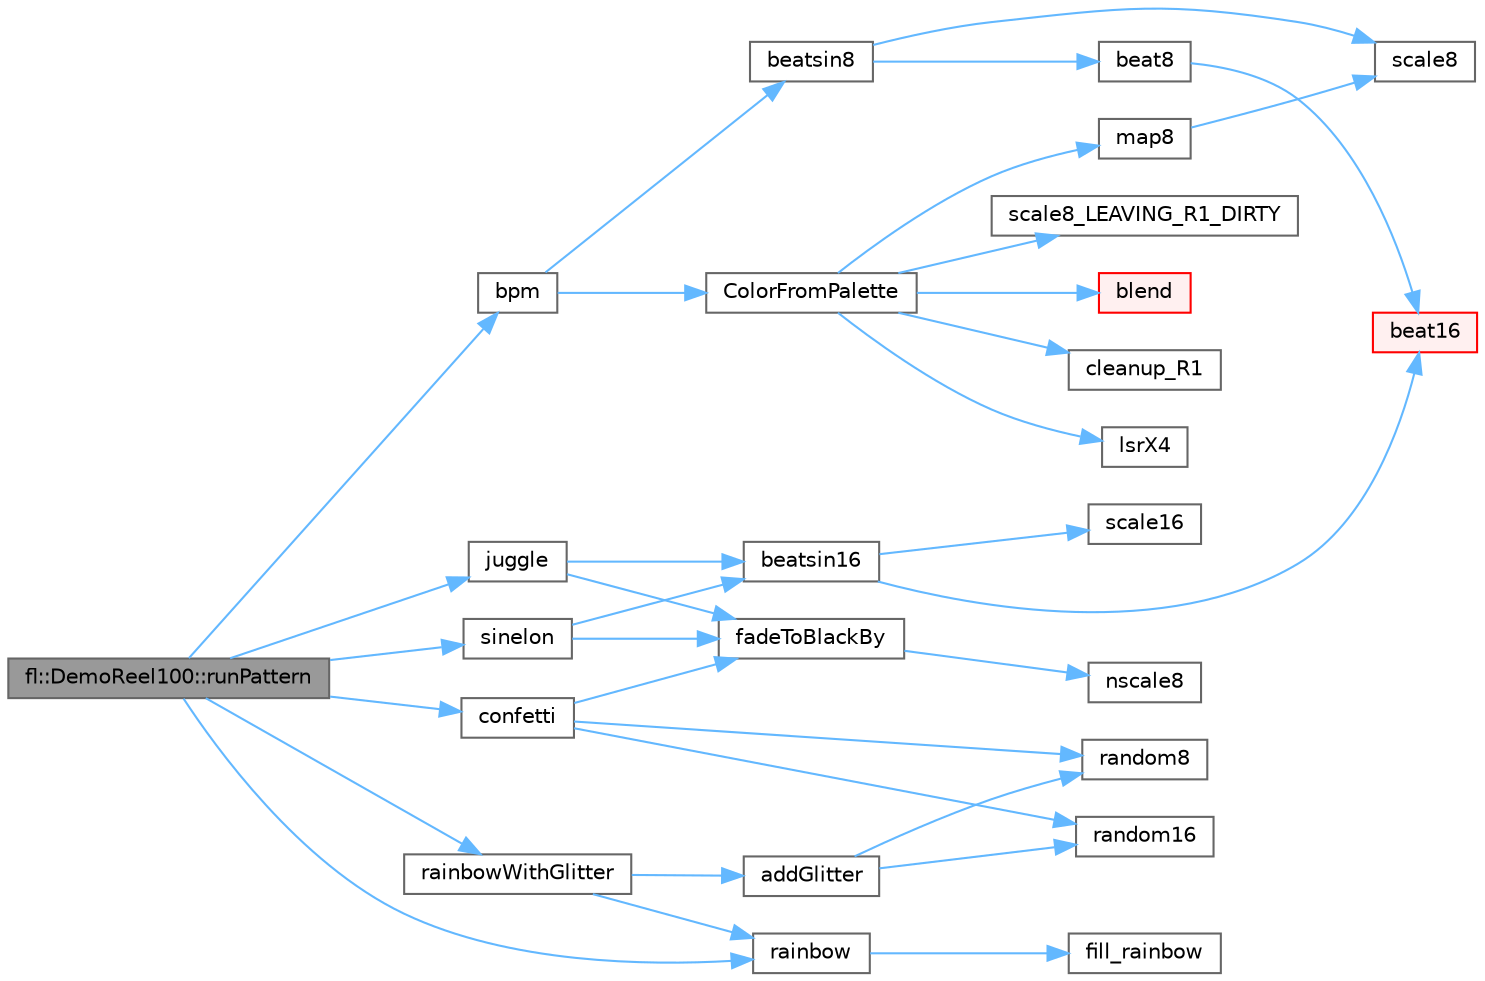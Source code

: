 digraph "fl::DemoReel100::runPattern"
{
 // LATEX_PDF_SIZE
  bgcolor="transparent";
  edge [fontname=Helvetica,fontsize=10,labelfontname=Helvetica,labelfontsize=10];
  node [fontname=Helvetica,fontsize=10,shape=box,height=0.2,width=0.4];
  rankdir="LR";
  Node1 [id="Node000001",label="fl::DemoReel100::runPattern",height=0.2,width=0.4,color="gray40", fillcolor="grey60", style="filled", fontcolor="black",tooltip=" "];
  Node1 -> Node2 [id="edge1_Node000001_Node000002",color="steelblue1",style="solid",tooltip=" "];
  Node2 [id="Node000002",label="bpm",height=0.2,width=0.4,color="grey40", fillcolor="white", style="filled",URL="$d5/d25/_demo_reel100_8ino_a4875f6d9a2b0f08d3cf221974234121b.html#a4875f6d9a2b0f08d3cf221974234121b",tooltip=" "];
  Node2 -> Node3 [id="edge2_Node000002_Node000003",color="steelblue1",style="solid",tooltip=" "];
  Node3 [id="Node000003",label="beatsin8",height=0.2,width=0.4,color="grey40", fillcolor="white", style="filled",URL="$d6/d6c/group___beat_generators_gaecd7cbfc2640407cabf75afcc7d9ddf4.html#gaecd7cbfc2640407cabf75afcc7d9ddf4",tooltip="Generates an 8-bit sine wave at a given BPM that oscillates within a given range."];
  Node3 -> Node4 [id="edge3_Node000003_Node000004",color="steelblue1",style="solid",tooltip=" "];
  Node4 [id="Node000004",label="beat8",height=0.2,width=0.4,color="grey40", fillcolor="white", style="filled",URL="$d6/d6c/group___beat_generators_ga12014943214a72eec31433d9682d4ebe.html#ga12014943214a72eec31433d9682d4ebe",tooltip="Generates an 8-bit \"sawtooth\" wave at a given BPM."];
  Node4 -> Node5 [id="edge4_Node000004_Node000005",color="steelblue1",style="solid",tooltip=" "];
  Node5 [id="Node000005",label="beat16",height=0.2,width=0.4,color="red", fillcolor="#FFF0F0", style="filled",URL="$d6/d6c/group___beat_generators_gade6acbf6fd3c9d346148bccfcafb2fe2.html#gade6acbf6fd3c9d346148bccfcafb2fe2",tooltip="Generates a 16-bit \"sawtooth\" wave at a given BPM."];
  Node3 -> Node7 [id="edge5_Node000003_Node000007",color="steelblue1",style="solid",tooltip=" "];
  Node7 [id="Node000007",label="scale8",height=0.2,width=0.4,color="grey40", fillcolor="white", style="filled",URL="$d0/da8/group___scaling_gad7535ccda9c92470c4e6ee0265585555.html#gad7535ccda9c92470c4e6ee0265585555",tooltip="Scale one byte by a second one, which is treated as the numerator of a fraction whose denominator is ..."];
  Node2 -> Node8 [id="edge6_Node000002_Node000008",color="steelblue1",style="solid",tooltip=" "];
  Node8 [id="Node000008",label="ColorFromPalette",height=0.2,width=0.4,color="grey40", fillcolor="white", style="filled",URL="$d2/d73/group___palette_colors_gac46e65aff3dd6519b33e27f0998f17cd.html#gac46e65aff3dd6519b33e27f0998f17cd",tooltip="Get a color from a palette."];
  Node8 -> Node9 [id="edge7_Node000008_Node000009",color="steelblue1",style="solid",tooltip=" "];
  Node9 [id="Node000009",label="blend",height=0.2,width=0.4,color="red", fillcolor="#FFF0F0", style="filled",URL="$dc/db8/group___color_blends_ga4f06b4423f71f77346aaf5dabe7dd05c.html#ga4f06b4423f71f77346aaf5dabe7dd05c",tooltip="Computes a new color blended some fraction of the way between two other colors."];
  Node8 -> Node12 [id="edge8_Node000008_Node000012",color="steelblue1",style="solid",tooltip=" "];
  Node12 [id="Node000012",label="cleanup_R1",height=0.2,width=0.4,color="grey40", fillcolor="white", style="filled",URL="$d0/da5/group___scaling_dirty_ga3fade00fb4cf5b937b973128198a7a79.html#ga3fade00fb4cf5b937b973128198a7a79",tooltip="Clean up the r1 register after a series of *LEAVING_R1_DIRTY calls."];
  Node8 -> Node14 [id="edge9_Node000008_Node000014",color="steelblue1",style="solid",tooltip=" "];
  Node14 [id="Node000014",label="lsrX4",height=0.2,width=0.4,color="grey40", fillcolor="white", style="filled",URL="$da/d2d/colorutils_8cpp_ab445fd8641e95a3bbd1417d9783f6170.html#ab445fd8641e95a3bbd1417d9783f6170",tooltip="Helper function to divide a number by 16, aka four logical shift right (LSR)'s."];
  Node8 -> Node15 [id="edge10_Node000008_Node000015",color="steelblue1",style="solid",tooltip=" "];
  Node15 [id="Node000015",label="map8",height=0.2,width=0.4,color="grey40", fillcolor="white", style="filled",URL="$d6/d19/group___linear_interpolation_gaf65357c7aeca9778e5a2f80a6bac2b5d.html#gaf65357c7aeca9778e5a2f80a6bac2b5d",tooltip="Map from one full-range 8-bit value into a narrower range of 8-bit values, possibly a range of hues."];
  Node15 -> Node7 [id="edge11_Node000015_Node000007",color="steelblue1",style="solid",tooltip=" "];
  Node8 -> Node13 [id="edge12_Node000008_Node000013",color="steelblue1",style="solid",tooltip=" "];
  Node13 [id="Node000013",label="scale8_LEAVING_R1_DIRTY",height=0.2,width=0.4,color="grey40", fillcolor="white", style="filled",URL="$d0/da5/group___scaling_dirty_ga7386235cada3aca429b189681d2ec56d.html#ga7386235cada3aca429b189681d2ec56d",tooltip="This version of scale8() does not clean up the R1 register on AVR."];
  Node1 -> Node16 [id="edge13_Node000001_Node000016",color="steelblue1",style="solid",tooltip=" "];
  Node16 [id="Node000016",label="confetti",height=0.2,width=0.4,color="grey40", fillcolor="white", style="filled",URL="$d5/d25/_demo_reel100_8ino_ae67cd131fd8d3a78a25cb7f40998f292.html#ae67cd131fd8d3a78a25cb7f40998f292",tooltip=" "];
  Node16 -> Node17 [id="edge14_Node000016_Node000017",color="steelblue1",style="solid",tooltip=" "];
  Node17 [id="Node000017",label="fadeToBlackBy",height=0.2,width=0.4,color="grey40", fillcolor="white", style="filled",URL="$d3/d1c/group___color_fades_ga404d163d8a422cee2df2baac4151ca98.html#ga404d163d8a422cee2df2baac4151ca98",tooltip="Reduce the brightness of an array of pixels all at once."];
  Node17 -> Node18 [id="edge15_Node000017_Node000018",color="steelblue1",style="solid",tooltip=" "];
  Node18 [id="Node000018",label="nscale8",height=0.2,width=0.4,color="grey40", fillcolor="white", style="filled",URL="$d3/d1c/group___color_fades_gad0356fc313196732e7cd4e64f506f82b.html#gad0356fc313196732e7cd4e64f506f82b",tooltip="Scale the brightness of an array of pixels all at once."];
  Node16 -> Node19 [id="edge16_Node000016_Node000019",color="steelblue1",style="solid",tooltip=" "];
  Node19 [id="Node000019",label="random16",height=0.2,width=0.4,color="grey40", fillcolor="white", style="filled",URL="$d2/d0d/group___random_ga17034d936ef716efe820e11c1df043b0.html#ga17034d936ef716efe820e11c1df043b0",tooltip="Generate a 16-bit random number."];
  Node16 -> Node20 [id="edge17_Node000016_Node000020",color="steelblue1",style="solid",tooltip=" "];
  Node20 [id="Node000020",label="random8",height=0.2,width=0.4,color="grey40", fillcolor="white", style="filled",URL="$d2/d0d/group___random_ga4e63c74426f6516f28470dc1b814aefe.html#ga4e63c74426f6516f28470dc1b814aefe",tooltip="Generate an 8-bit random number."];
  Node1 -> Node21 [id="edge18_Node000001_Node000021",color="steelblue1",style="solid",tooltip=" "];
  Node21 [id="Node000021",label="juggle",height=0.2,width=0.4,color="grey40", fillcolor="white", style="filled",URL="$d5/d25/_demo_reel100_8ino_a4cf4b428065fac16dc28a16e2f9004e1.html#a4cf4b428065fac16dc28a16e2f9004e1",tooltip=" "];
  Node21 -> Node22 [id="edge19_Node000021_Node000022",color="steelblue1",style="solid",tooltip=" "];
  Node22 [id="Node000022",label="beatsin16",height=0.2,width=0.4,color="grey40", fillcolor="white", style="filled",URL="$d6/d6c/group___beat_generators_gaa46e5de1c4c27833359e7a97a18c839b.html#gaa46e5de1c4c27833359e7a97a18c839b",tooltip="Generates a 16-bit sine wave at a given BPM that oscillates within a given range."];
  Node22 -> Node5 [id="edge20_Node000022_Node000005",color="steelblue1",style="solid",tooltip=" "];
  Node22 -> Node23 [id="edge21_Node000022_Node000023",color="steelblue1",style="solid",tooltip=" "];
  Node23 [id="Node000023",label="scale16",height=0.2,width=0.4,color="grey40", fillcolor="white", style="filled",URL="$d0/da8/group___scaling_ga1ff8ac00ad78e22acc7bb7445bfdb145.html#ga1ff8ac00ad78e22acc7bb7445bfdb145",tooltip="Scale a 16-bit unsigned value by an 16-bit value, which is treated as the numerator of a fraction who..."];
  Node21 -> Node17 [id="edge22_Node000021_Node000017",color="steelblue1",style="solid",tooltip=" "];
  Node1 -> Node24 [id="edge23_Node000001_Node000024",color="steelblue1",style="solid",tooltip=" "];
  Node24 [id="Node000024",label="rainbow",height=0.2,width=0.4,color="grey40", fillcolor="white", style="filled",URL="$d5/d25/_demo_reel100_8ino_a6784b2bb794bd47a615b7a9be2ebf7db.html#a6784b2bb794bd47a615b7a9be2ebf7db",tooltip=" "];
  Node24 -> Node25 [id="edge24_Node000024_Node000025",color="steelblue1",style="solid",tooltip=" "];
  Node25 [id="Node000025",label="fill_rainbow",height=0.2,width=0.4,color="grey40", fillcolor="white", style="filled",URL="$da/de3/group___color_fills_ga0fef54ded2e4748869f1796603433b6b.html#ga0fef54ded2e4748869f1796603433b6b",tooltip="Fill a range of LEDs with a rainbow of colors."];
  Node1 -> Node26 [id="edge25_Node000001_Node000026",color="steelblue1",style="solid",tooltip=" "];
  Node26 [id="Node000026",label="rainbowWithGlitter",height=0.2,width=0.4,color="grey40", fillcolor="white", style="filled",URL="$d5/d25/_demo_reel100_8ino_a1cecfe941bd75c57cea1a4f26c8ccb24.html#a1cecfe941bd75c57cea1a4f26c8ccb24",tooltip=" "];
  Node26 -> Node27 [id="edge26_Node000026_Node000027",color="steelblue1",style="solid",tooltip=" "];
  Node27 [id="Node000027",label="addGlitter",height=0.2,width=0.4,color="grey40", fillcolor="white", style="filled",URL="$d5/d25/_demo_reel100_8ino_ab00a79f2963c57048ec1d9271fbfb2dd.html#ab00a79f2963c57048ec1d9271fbfb2dd",tooltip=" "];
  Node27 -> Node19 [id="edge27_Node000027_Node000019",color="steelblue1",style="solid",tooltip=" "];
  Node27 -> Node20 [id="edge28_Node000027_Node000020",color="steelblue1",style="solid",tooltip=" "];
  Node26 -> Node24 [id="edge29_Node000026_Node000024",color="steelblue1",style="solid",tooltip=" "];
  Node1 -> Node28 [id="edge30_Node000001_Node000028",color="steelblue1",style="solid",tooltip=" "];
  Node28 [id="Node000028",label="sinelon",height=0.2,width=0.4,color="grey40", fillcolor="white", style="filled",URL="$d5/d25/_demo_reel100_8ino_ae67f05643df1798b39ca5b88496dcebf.html#ae67f05643df1798b39ca5b88496dcebf",tooltip=" "];
  Node28 -> Node22 [id="edge31_Node000028_Node000022",color="steelblue1",style="solid",tooltip=" "];
  Node28 -> Node17 [id="edge32_Node000028_Node000017",color="steelblue1",style="solid",tooltip=" "];
}
